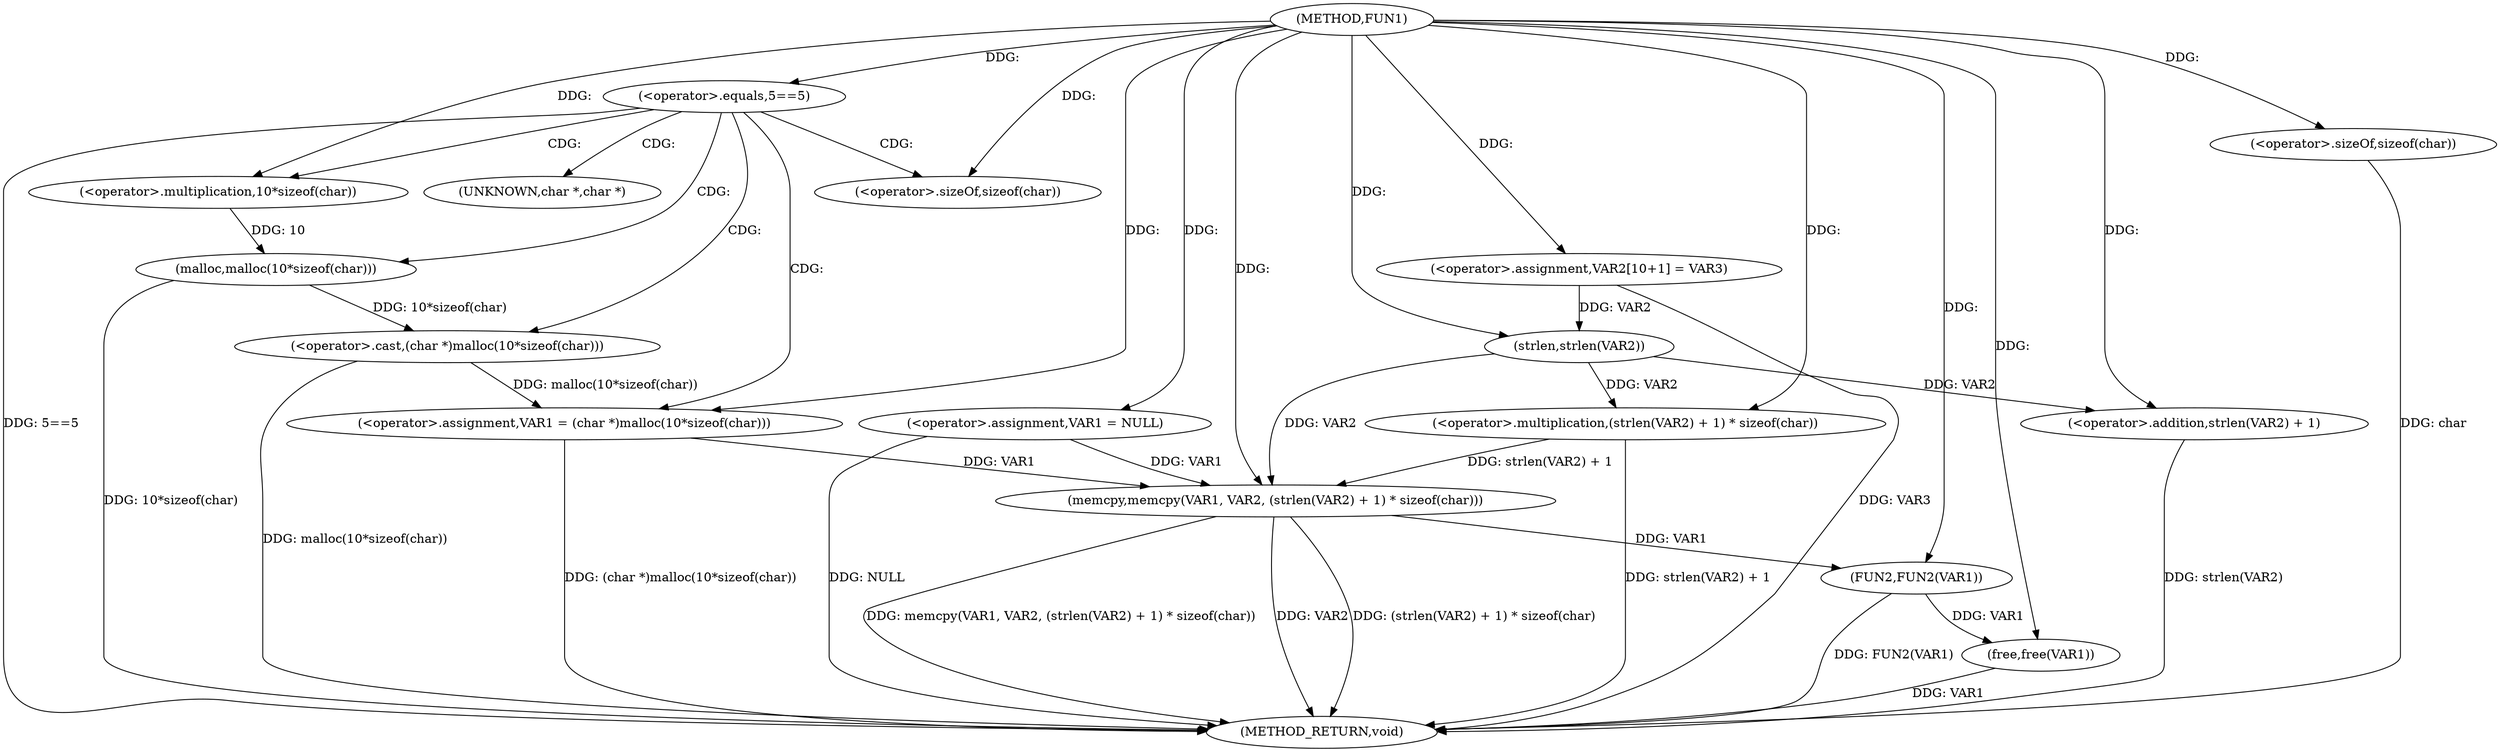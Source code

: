 digraph FUN1 {  
"1000100" [label = "(METHOD,FUN1)" ]
"1000139" [label = "(METHOD_RETURN,void)" ]
"1000103" [label = "(<operator>.assignment,VAR1 = NULL)" ]
"1000107" [label = "(<operator>.equals,5==5)" ]
"1000111" [label = "(<operator>.assignment,VAR1 = (char *)malloc(10*sizeof(char)))" ]
"1000113" [label = "(<operator>.cast,(char *)malloc(10*sizeof(char)))" ]
"1000115" [label = "(malloc,malloc(10*sizeof(char)))" ]
"1000116" [label = "(<operator>.multiplication,10*sizeof(char))" ]
"1000118" [label = "(<operator>.sizeOf,sizeof(char))" ]
"1000122" [label = "(<operator>.assignment,VAR2[10+1] = VAR3)" ]
"1000125" [label = "(memcpy,memcpy(VAR1, VAR2, (strlen(VAR2) + 1) * sizeof(char)))" ]
"1000128" [label = "(<operator>.multiplication,(strlen(VAR2) + 1) * sizeof(char))" ]
"1000129" [label = "(<operator>.addition,strlen(VAR2) + 1)" ]
"1000130" [label = "(strlen,strlen(VAR2))" ]
"1000133" [label = "(<operator>.sizeOf,sizeof(char))" ]
"1000135" [label = "(FUN2,FUN2(VAR1))" ]
"1000137" [label = "(free,free(VAR1))" ]
"1000114" [label = "(UNKNOWN,char *,char *)" ]
  "1000129" -> "1000139"  [ label = "DDG: strlen(VAR2)"] 
  "1000125" -> "1000139"  [ label = "DDG: memcpy(VAR1, VAR2, (strlen(VAR2) + 1) * sizeof(char))"] 
  "1000107" -> "1000139"  [ label = "DDG: 5==5"] 
  "1000103" -> "1000139"  [ label = "DDG: NULL"] 
  "1000113" -> "1000139"  [ label = "DDG: malloc(10*sizeof(char))"] 
  "1000125" -> "1000139"  [ label = "DDG: VAR2"] 
  "1000122" -> "1000139"  [ label = "DDG: VAR3"] 
  "1000128" -> "1000139"  [ label = "DDG: strlen(VAR2) + 1"] 
  "1000133" -> "1000139"  [ label = "DDG: char"] 
  "1000135" -> "1000139"  [ label = "DDG: FUN2(VAR1)"] 
  "1000111" -> "1000139"  [ label = "DDG: (char *)malloc(10*sizeof(char))"] 
  "1000125" -> "1000139"  [ label = "DDG: (strlen(VAR2) + 1) * sizeof(char)"] 
  "1000137" -> "1000139"  [ label = "DDG: VAR1"] 
  "1000115" -> "1000139"  [ label = "DDG: 10*sizeof(char)"] 
  "1000100" -> "1000103"  [ label = "DDG: "] 
  "1000100" -> "1000107"  [ label = "DDG: "] 
  "1000113" -> "1000111"  [ label = "DDG: malloc(10*sizeof(char))"] 
  "1000100" -> "1000111"  [ label = "DDG: "] 
  "1000115" -> "1000113"  [ label = "DDG: 10*sizeof(char)"] 
  "1000116" -> "1000115"  [ label = "DDG: 10"] 
  "1000100" -> "1000116"  [ label = "DDG: "] 
  "1000100" -> "1000118"  [ label = "DDG: "] 
  "1000100" -> "1000122"  [ label = "DDG: "] 
  "1000103" -> "1000125"  [ label = "DDG: VAR1"] 
  "1000111" -> "1000125"  [ label = "DDG: VAR1"] 
  "1000100" -> "1000125"  [ label = "DDG: "] 
  "1000130" -> "1000125"  [ label = "DDG: VAR2"] 
  "1000128" -> "1000125"  [ label = "DDG: strlen(VAR2) + 1"] 
  "1000130" -> "1000128"  [ label = "DDG: VAR2"] 
  "1000100" -> "1000128"  [ label = "DDG: "] 
  "1000130" -> "1000129"  [ label = "DDG: VAR2"] 
  "1000122" -> "1000130"  [ label = "DDG: VAR2"] 
  "1000100" -> "1000130"  [ label = "DDG: "] 
  "1000100" -> "1000129"  [ label = "DDG: "] 
  "1000100" -> "1000133"  [ label = "DDG: "] 
  "1000125" -> "1000135"  [ label = "DDG: VAR1"] 
  "1000100" -> "1000135"  [ label = "DDG: "] 
  "1000135" -> "1000137"  [ label = "DDG: VAR1"] 
  "1000100" -> "1000137"  [ label = "DDG: "] 
  "1000107" -> "1000115"  [ label = "CDG: "] 
  "1000107" -> "1000116"  [ label = "CDG: "] 
  "1000107" -> "1000113"  [ label = "CDG: "] 
  "1000107" -> "1000118"  [ label = "CDG: "] 
  "1000107" -> "1000111"  [ label = "CDG: "] 
  "1000107" -> "1000114"  [ label = "CDG: "] 
}
